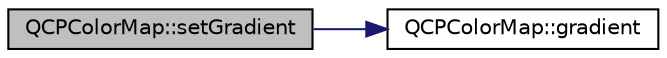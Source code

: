 digraph "QCPColorMap::setGradient"
{
 // LATEX_PDF_SIZE
  edge [fontname="Helvetica",fontsize="10",labelfontname="Helvetica",labelfontsize="10"];
  node [fontname="Helvetica",fontsize="10",shape=record];
  rankdir="LR";
  Node1 [label="QCPColorMap::setGradient",height=0.2,width=0.4,color="black", fillcolor="grey75", style="filled", fontcolor="black",tooltip=" "];
  Node1 -> Node2 [color="midnightblue",fontsize="10",style="solid",fontname="Helvetica"];
  Node2 [label="QCPColorMap::gradient",height=0.2,width=0.4,color="black", fillcolor="white", style="filled",URL="$classQCPColorMap.html#acc4bb87c903607b96c08d2bc34bc24cd",tooltip=" "];
}
